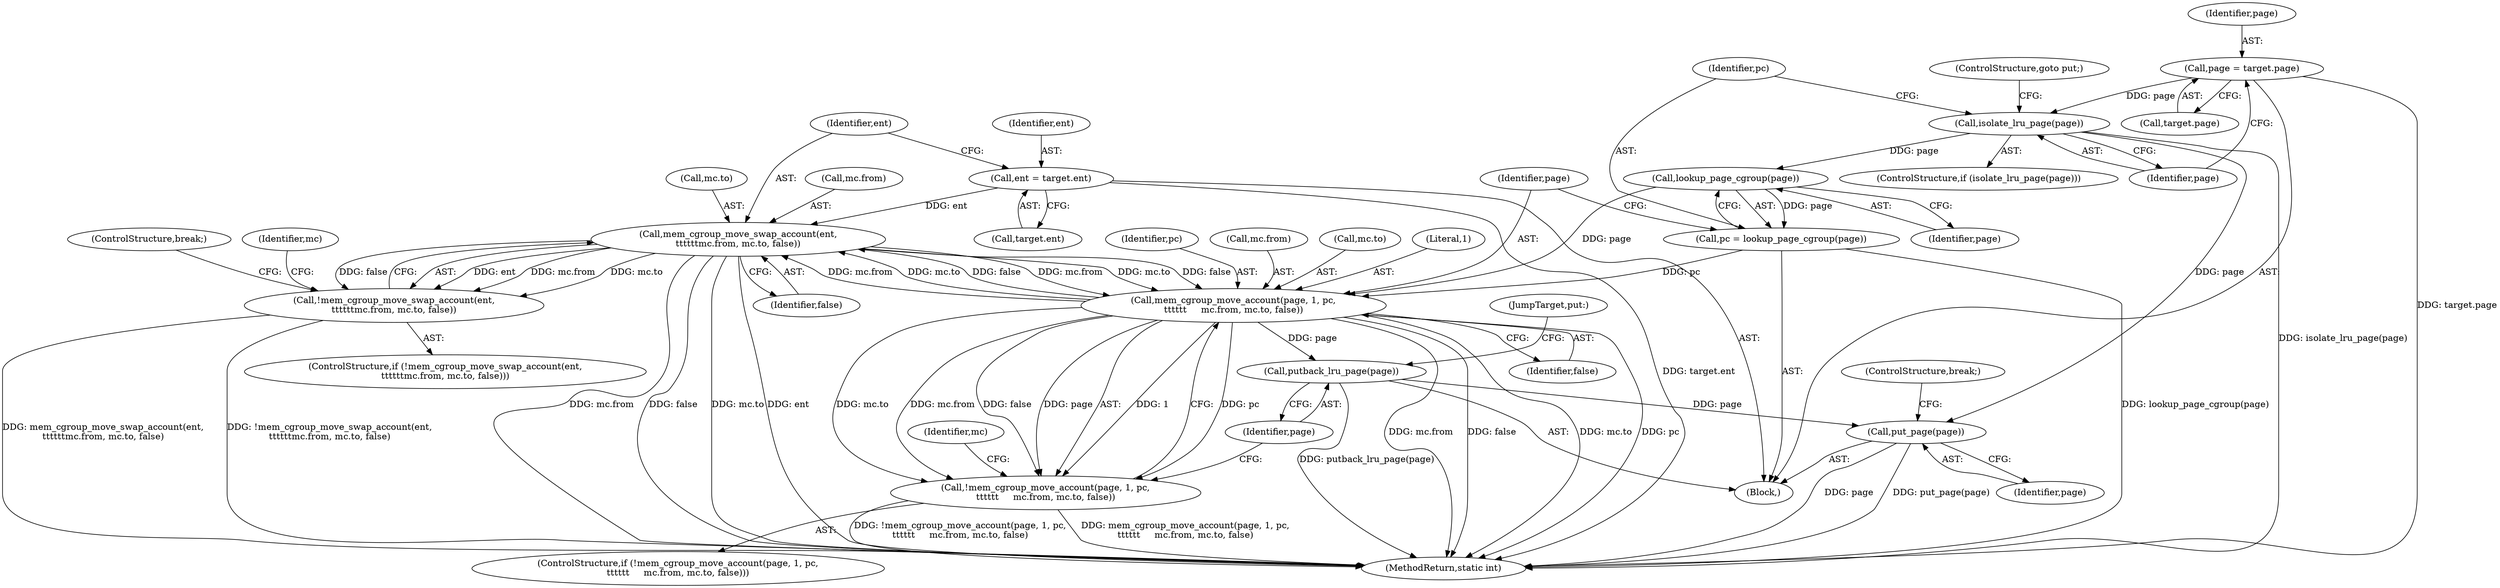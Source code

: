 digraph "0_linux_4a1d704194a441bf83c636004a479e01360ec850_5@API" {
"1000229" [label="(Call,mem_cgroup_move_swap_account(ent,\n\t\t\t\t\t\tmc.from, mc.to, false))"];
"1000222" [label="(Call,ent = target.ent)"];
"1000195" [label="(Call,mem_cgroup_move_account(page, 1, pc,\n\t\t\t\t\t\t     mc.from, mc.to, false))"];
"1000191" [label="(Call,lookup_page_cgroup(page))"];
"1000186" [label="(Call,isolate_lru_page(page))"];
"1000180" [label="(Call,page = target.page)"];
"1000189" [label="(Call,pc = lookup_page_cgroup(page))"];
"1000229" [label="(Call,mem_cgroup_move_swap_account(ent,\n\t\t\t\t\t\tmc.from, mc.to, false))"];
"1000194" [label="(Call,!mem_cgroup_move_account(page, 1, pc,\n\t\t\t\t\t\t     mc.from, mc.to, false))"];
"1000215" [label="(Call,putback_lru_page(page))"];
"1000218" [label="(Call,put_page(page))"];
"1000228" [label="(Call,!mem_cgroup_move_swap_account(ent,\n\t\t\t\t\t\tmc.from, mc.to, false))"];
"1000189" [label="(Call,pc = lookup_page_cgroup(page))"];
"1000193" [label="(ControlStructure,if (!mem_cgroup_move_account(page, 1, pc,\n\t\t\t\t\t\t     mc.from, mc.to, false)))"];
"1000234" [label="(Call,mc.to)"];
"1000215" [label="(Call,putback_lru_page(page))"];
"1000185" [label="(ControlStructure,if (isolate_lru_page(page)))"];
"1000191" [label="(Call,lookup_page_cgroup(page))"];
"1000180" [label="(Call,page = target.page)"];
"1000230" [label="(Identifier,ent)"];
"1000231" [label="(Call,mc.from)"];
"1000218" [label="(Call,put_page(page))"];
"1000192" [label="(Identifier,page)"];
"1000194" [label="(Call,!mem_cgroup_move_account(page, 1, pc,\n\t\t\t\t\t\t     mc.from, mc.to, false))"];
"1000229" [label="(Call,mem_cgroup_move_swap_account(ent,\n\t\t\t\t\t\tmc.from, mc.to, false))"];
"1000271" [label="(MethodReturn,static int)"];
"1000195" [label="(Call,mem_cgroup_move_account(page, 1, pc,\n\t\t\t\t\t\t     mc.from, mc.to, false))"];
"1000222" [label="(Call,ent = target.ent)"];
"1000196" [label="(Identifier,page)"];
"1000241" [label="(Identifier,mc)"];
"1000199" [label="(Call,mc.from)"];
"1000216" [label="(Identifier,page)"];
"1000219" [label="(Identifier,page)"];
"1000202" [label="(Call,mc.to)"];
"1000187" [label="(Identifier,page)"];
"1000228" [label="(Call,!mem_cgroup_move_swap_account(ent,\n\t\t\t\t\t\tmc.from, mc.to, false))"];
"1000217" [label="(JumpTarget,put:)"];
"1000190" [label="(Identifier,pc)"];
"1000205" [label="(Identifier,false)"];
"1000237" [label="(Identifier,false)"];
"1000227" [label="(ControlStructure,if (!mem_cgroup_move_swap_account(ent,\n\t\t\t\t\t\tmc.from, mc.to, false)))"];
"1000188" [label="(ControlStructure,goto put;)"];
"1000224" [label="(Call,target.ent)"];
"1000181" [label="(Identifier,page)"];
"1000220" [label="(ControlStructure,break;)"];
"1000209" [label="(Identifier,mc)"];
"1000223" [label="(Identifier,ent)"];
"1000182" [label="(Call,target.page)"];
"1000197" [label="(Literal,1)"];
"1000198" [label="(Identifier,pc)"];
"1000247" [label="(ControlStructure,break;)"];
"1000178" [label="(Block,)"];
"1000186" [label="(Call,isolate_lru_page(page))"];
"1000229" -> "1000228"  [label="AST: "];
"1000229" -> "1000237"  [label="CFG: "];
"1000230" -> "1000229"  [label="AST: "];
"1000231" -> "1000229"  [label="AST: "];
"1000234" -> "1000229"  [label="AST: "];
"1000237" -> "1000229"  [label="AST: "];
"1000228" -> "1000229"  [label="CFG: "];
"1000229" -> "1000271"  [label="DDG: mc.from"];
"1000229" -> "1000271"  [label="DDG: false"];
"1000229" -> "1000271"  [label="DDG: mc.to"];
"1000229" -> "1000271"  [label="DDG: ent"];
"1000229" -> "1000195"  [label="DDG: mc.from"];
"1000229" -> "1000195"  [label="DDG: mc.to"];
"1000229" -> "1000195"  [label="DDG: false"];
"1000229" -> "1000228"  [label="DDG: ent"];
"1000229" -> "1000228"  [label="DDG: mc.from"];
"1000229" -> "1000228"  [label="DDG: mc.to"];
"1000229" -> "1000228"  [label="DDG: false"];
"1000222" -> "1000229"  [label="DDG: ent"];
"1000195" -> "1000229"  [label="DDG: mc.from"];
"1000195" -> "1000229"  [label="DDG: mc.to"];
"1000195" -> "1000229"  [label="DDG: false"];
"1000222" -> "1000178"  [label="AST: "];
"1000222" -> "1000224"  [label="CFG: "];
"1000223" -> "1000222"  [label="AST: "];
"1000224" -> "1000222"  [label="AST: "];
"1000230" -> "1000222"  [label="CFG: "];
"1000222" -> "1000271"  [label="DDG: target.ent"];
"1000195" -> "1000194"  [label="AST: "];
"1000195" -> "1000205"  [label="CFG: "];
"1000196" -> "1000195"  [label="AST: "];
"1000197" -> "1000195"  [label="AST: "];
"1000198" -> "1000195"  [label="AST: "];
"1000199" -> "1000195"  [label="AST: "];
"1000202" -> "1000195"  [label="AST: "];
"1000205" -> "1000195"  [label="AST: "];
"1000194" -> "1000195"  [label="CFG: "];
"1000195" -> "1000271"  [label="DDG: mc.from"];
"1000195" -> "1000271"  [label="DDG: false"];
"1000195" -> "1000271"  [label="DDG: mc.to"];
"1000195" -> "1000271"  [label="DDG: pc"];
"1000195" -> "1000194"  [label="DDG: 1"];
"1000195" -> "1000194"  [label="DDG: false"];
"1000195" -> "1000194"  [label="DDG: mc.to"];
"1000195" -> "1000194"  [label="DDG: mc.from"];
"1000195" -> "1000194"  [label="DDG: page"];
"1000195" -> "1000194"  [label="DDG: pc"];
"1000191" -> "1000195"  [label="DDG: page"];
"1000189" -> "1000195"  [label="DDG: pc"];
"1000195" -> "1000215"  [label="DDG: page"];
"1000191" -> "1000189"  [label="AST: "];
"1000191" -> "1000192"  [label="CFG: "];
"1000192" -> "1000191"  [label="AST: "];
"1000189" -> "1000191"  [label="CFG: "];
"1000191" -> "1000189"  [label="DDG: page"];
"1000186" -> "1000191"  [label="DDG: page"];
"1000186" -> "1000185"  [label="AST: "];
"1000186" -> "1000187"  [label="CFG: "];
"1000187" -> "1000186"  [label="AST: "];
"1000188" -> "1000186"  [label="CFG: "];
"1000190" -> "1000186"  [label="CFG: "];
"1000186" -> "1000271"  [label="DDG: isolate_lru_page(page)"];
"1000180" -> "1000186"  [label="DDG: page"];
"1000186" -> "1000218"  [label="DDG: page"];
"1000180" -> "1000178"  [label="AST: "];
"1000180" -> "1000182"  [label="CFG: "];
"1000181" -> "1000180"  [label="AST: "];
"1000182" -> "1000180"  [label="AST: "];
"1000187" -> "1000180"  [label="CFG: "];
"1000180" -> "1000271"  [label="DDG: target.page"];
"1000189" -> "1000178"  [label="AST: "];
"1000190" -> "1000189"  [label="AST: "];
"1000196" -> "1000189"  [label="CFG: "];
"1000189" -> "1000271"  [label="DDG: lookup_page_cgroup(page)"];
"1000194" -> "1000193"  [label="AST: "];
"1000209" -> "1000194"  [label="CFG: "];
"1000216" -> "1000194"  [label="CFG: "];
"1000194" -> "1000271"  [label="DDG: !mem_cgroup_move_account(page, 1, pc,\n\t\t\t\t\t\t     mc.from, mc.to, false)"];
"1000194" -> "1000271"  [label="DDG: mem_cgroup_move_account(page, 1, pc,\n\t\t\t\t\t\t     mc.from, mc.to, false)"];
"1000215" -> "1000178"  [label="AST: "];
"1000215" -> "1000216"  [label="CFG: "];
"1000216" -> "1000215"  [label="AST: "];
"1000217" -> "1000215"  [label="CFG: "];
"1000215" -> "1000271"  [label="DDG: putback_lru_page(page)"];
"1000215" -> "1000218"  [label="DDG: page"];
"1000218" -> "1000178"  [label="AST: "];
"1000218" -> "1000219"  [label="CFG: "];
"1000219" -> "1000218"  [label="AST: "];
"1000220" -> "1000218"  [label="CFG: "];
"1000218" -> "1000271"  [label="DDG: page"];
"1000218" -> "1000271"  [label="DDG: put_page(page)"];
"1000228" -> "1000227"  [label="AST: "];
"1000241" -> "1000228"  [label="CFG: "];
"1000247" -> "1000228"  [label="CFG: "];
"1000228" -> "1000271"  [label="DDG: !mem_cgroup_move_swap_account(ent,\n\t\t\t\t\t\tmc.from, mc.to, false)"];
"1000228" -> "1000271"  [label="DDG: mem_cgroup_move_swap_account(ent,\n\t\t\t\t\t\tmc.from, mc.to, false)"];
}
